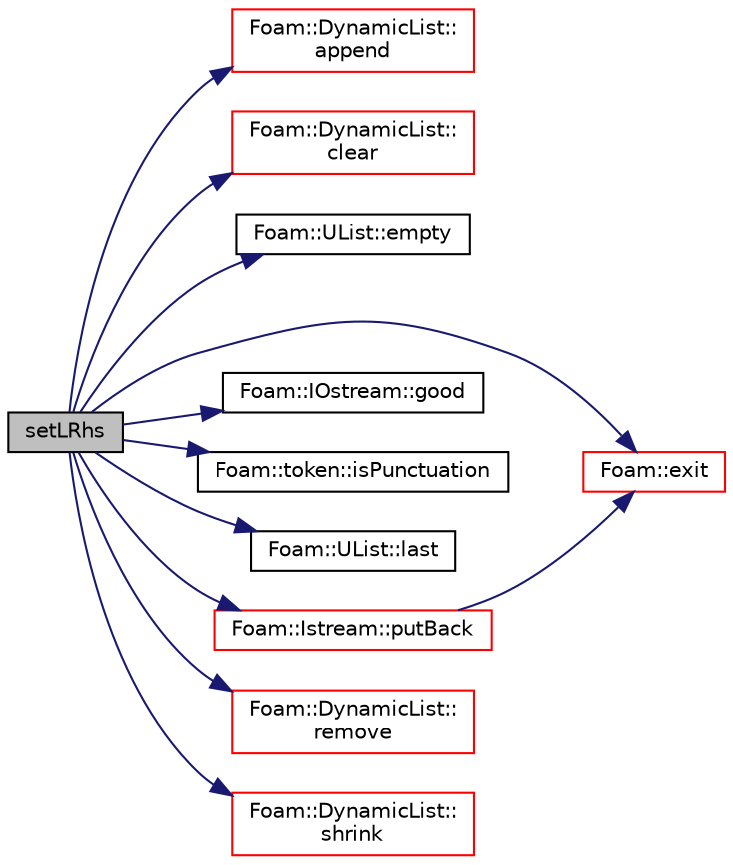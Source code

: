 digraph "setLRhs"
{
  bgcolor="transparent";
  edge [fontname="Helvetica",fontsize="10",labelfontname="Helvetica",labelfontsize="10"];
  node [fontname="Helvetica",fontsize="10",shape=record];
  rankdir="LR";
  Node1 [label="setLRhs",height=0.2,width=0.4,color="black", fillcolor="grey75", style="filled", fontcolor="black"];
  Node1 -> Node2 [color="midnightblue",fontsize="10",style="solid",fontname="Helvetica"];
  Node2 [label="Foam::DynamicList::\lappend",height=0.2,width=0.4,color="red",URL="$a00604.html#a7b67b42af715604376ad63a681dee6d8",tooltip="Append an element at the end of the list. "];
  Node1 -> Node3 [color="midnightblue",fontsize="10",style="solid",fontname="Helvetica"];
  Node3 [label="Foam::DynamicList::\lclear",height=0.2,width=0.4,color="red",URL="$a00604.html#ac8bb3912a3ce86b15842e79d0b421204",tooltip="Clear the addressed list, i.e. set the size to zero. "];
  Node1 -> Node4 [color="midnightblue",fontsize="10",style="solid",fontname="Helvetica"];
  Node4 [label="Foam::UList::empty",height=0.2,width=0.4,color="black",URL="$a02731.html#ac6e61de369e994009e36f344f99c15ad",tooltip="Return true if the UList is empty (ie, size() is zero). "];
  Node1 -> Node5 [color="midnightblue",fontsize="10",style="solid",fontname="Helvetica"];
  Node5 [label="Foam::exit",height=0.2,width=0.4,color="red",URL="$a10725.html#a06ca7250d8e89caf05243ec094843642"];
  Node1 -> Node6 [color="midnightblue",fontsize="10",style="solid",fontname="Helvetica"];
  Node6 [label="Foam::IOstream::good",height=0.2,width=0.4,color="black",URL="$a01185.html#ad2e41c8280b6cdf93d39e1135d2abdf7",tooltip="Return true if next operation might succeed. "];
  Node1 -> Node7 [color="midnightblue",fontsize="10",style="solid",fontname="Helvetica"];
  Node7 [label="Foam::token::isPunctuation",height=0.2,width=0.4,color="black",URL="$a02619.html#ad47cbb4da35a9c20d7ac8e070da68438"];
  Node1 -> Node8 [color="midnightblue",fontsize="10",style="solid",fontname="Helvetica"];
  Node8 [label="Foam::UList::last",height=0.2,width=0.4,color="black",URL="$a02731.html#aef07c02ea1c27bdb5906043b399e0ff0",tooltip="Return the last element of the list. "];
  Node1 -> Node9 [color="midnightblue",fontsize="10",style="solid",fontname="Helvetica"];
  Node9 [label="Foam::Istream::putBack",height=0.2,width=0.4,color="red",URL="$a01199.html#af22e503b062298eef54e360dfc06d0b4",tooltip="Put back token. "];
  Node9 -> Node5 [color="midnightblue",fontsize="10",style="solid",fontname="Helvetica"];
  Node1 -> Node10 [color="midnightblue",fontsize="10",style="solid",fontname="Helvetica"];
  Node10 [label="Foam::DynamicList::\lremove",height=0.2,width=0.4,color="red",URL="$a00604.html#a11a92c7c8e39f3f023c3bcca1e5297f0",tooltip="Remove and return the top element. "];
  Node1 -> Node11 [color="midnightblue",fontsize="10",style="solid",fontname="Helvetica"];
  Node11 [label="Foam::DynamicList::\lshrink",height=0.2,width=0.4,color="red",URL="$a00604.html#a88964e734acd91f096c914d0cc5a6e75",tooltip="Shrink the allocated space to the number of elements used. "];
}
